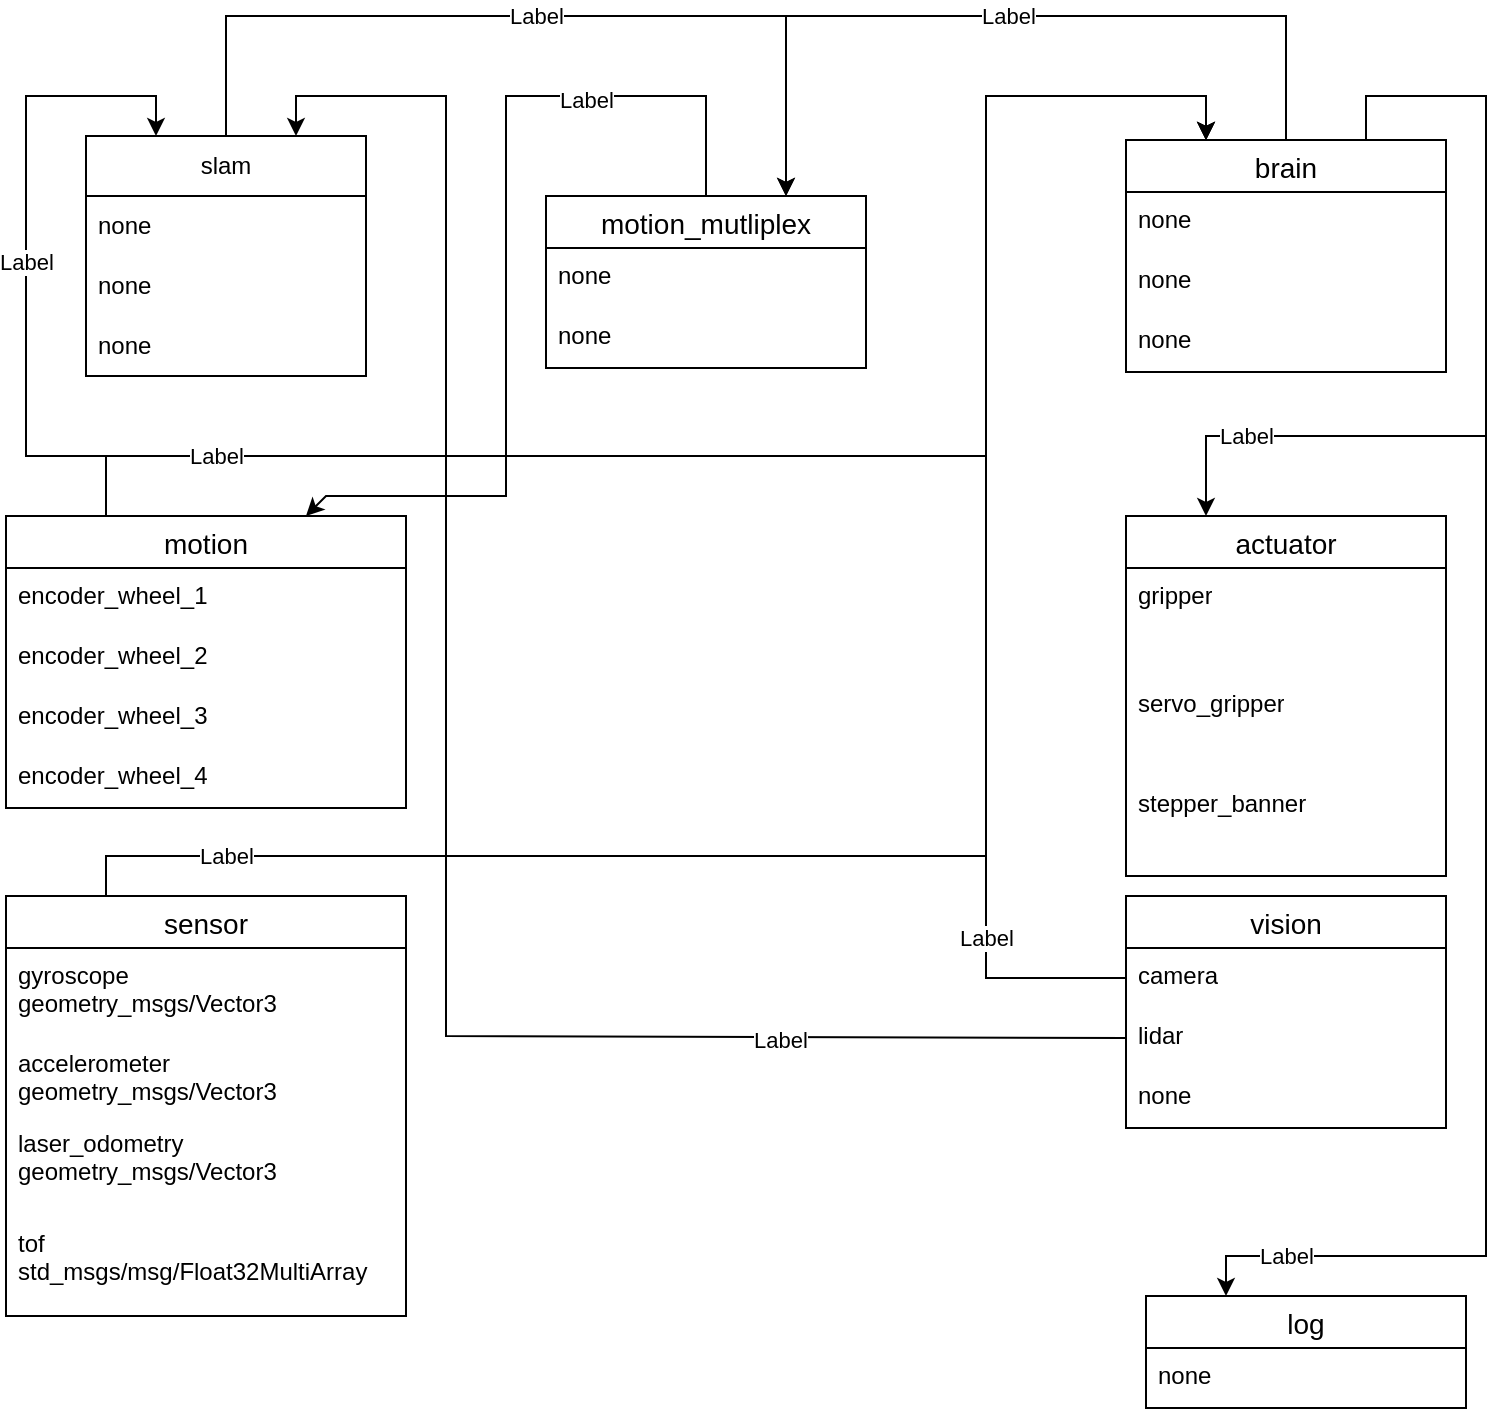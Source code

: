 <mxfile version="25.0.1">
  <diagram name="Page-1" id="0Wn39K2W7D7hkB4LfAyV">
    <mxGraphModel dx="1323" dy="1854" grid="1" gridSize="10" guides="1" tooltips="1" connect="1" arrows="1" fold="1" page="1" pageScale="1" pageWidth="827" pageHeight="1169" math="0" shadow="0">
      <root>
        <mxCell id="0" />
        <mxCell id="1" parent="0" />
        <mxCell id="BjPIitblOoQbs2joknER-1" value="actuator" style="swimlane;fontStyle=0;childLayout=stackLayout;horizontal=1;startSize=26;horizontalStack=0;resizeParent=1;resizeParentMax=0;resizeLast=0;collapsible=1;marginBottom=0;align=center;fontSize=14;" parent="1" vertex="1">
          <mxGeometry x="580" y="250" width="160" height="180" as="geometry" />
        </mxCell>
        <mxCell id="BjPIitblOoQbs2joknER-2" value="gripper" style="text;strokeColor=none;fillColor=none;spacingLeft=4;spacingRight=4;overflow=hidden;rotatable=0;points=[[0,0.5],[1,0.5]];portConstraint=eastwest;fontSize=12;whiteSpace=wrap;html=1;" parent="BjPIitblOoQbs2joknER-1" vertex="1">
          <mxGeometry y="26" width="160" height="54" as="geometry" />
        </mxCell>
        <mxCell id="BjPIitblOoQbs2joknER-4" value="servo_gripper" style="text;strokeColor=none;fillColor=none;spacingLeft=4;spacingRight=4;overflow=hidden;rotatable=0;points=[[0,0.5],[1,0.5]];portConstraint=eastwest;fontSize=12;whiteSpace=wrap;html=1;" parent="BjPIitblOoQbs2joknER-1" vertex="1">
          <mxGeometry y="80" width="160" height="50" as="geometry" />
        </mxCell>
        <mxCell id="BjPIitblOoQbs2joknER-3" value="stepper_banner" style="text;strokeColor=none;fillColor=none;spacingLeft=4;spacingRight=4;overflow=hidden;rotatable=0;points=[[0,0.5],[1,0.5]];portConstraint=eastwest;fontSize=12;whiteSpace=wrap;html=1;" parent="BjPIitblOoQbs2joknER-1" vertex="1">
          <mxGeometry y="130" width="160" height="50" as="geometry" />
        </mxCell>
        <mxCell id="BjPIitblOoQbs2joknER-5" value="vision" style="swimlane;fontStyle=0;childLayout=stackLayout;horizontal=1;startSize=26;horizontalStack=0;resizeParent=1;resizeParentMax=0;resizeLast=0;collapsible=1;marginBottom=0;align=center;fontSize=14;" parent="1" vertex="1">
          <mxGeometry x="580" y="440" width="160" height="116" as="geometry" />
        </mxCell>
        <mxCell id="BjPIitblOoQbs2joknER-6" value="camera" style="text;strokeColor=none;fillColor=none;spacingLeft=4;spacingRight=4;overflow=hidden;rotatable=0;points=[[0,0.5],[1,0.5]];portConstraint=eastwest;fontSize=12;whiteSpace=wrap;html=1;" parent="BjPIitblOoQbs2joknER-5" vertex="1">
          <mxGeometry y="26" width="160" height="30" as="geometry" />
        </mxCell>
        <mxCell id="BjPIitblOoQbs2joknER-7" value="lidar" style="text;strokeColor=none;fillColor=none;spacingLeft=4;spacingRight=4;overflow=hidden;rotatable=0;points=[[0,0.5],[1,0.5]];portConstraint=eastwest;fontSize=12;whiteSpace=wrap;html=1;" parent="BjPIitblOoQbs2joknER-5" vertex="1">
          <mxGeometry y="56" width="160" height="30" as="geometry" />
        </mxCell>
        <mxCell id="BjPIitblOoQbs2joknER-8" value="none" style="text;strokeColor=none;fillColor=none;spacingLeft=4;spacingRight=4;overflow=hidden;rotatable=0;points=[[0,0.5],[1,0.5]];portConstraint=eastwest;fontSize=12;whiteSpace=wrap;html=1;" parent="BjPIitblOoQbs2joknER-5" vertex="1">
          <mxGeometry y="86" width="160" height="30" as="geometry" />
        </mxCell>
        <mxCell id="BjPIitblOoQbs2joknER-9" value="sensor" style="swimlane;fontStyle=0;childLayout=stackLayout;horizontal=1;startSize=26;horizontalStack=0;resizeParent=1;resizeParentMax=0;resizeLast=0;collapsible=1;marginBottom=0;align=center;fontSize=14;" parent="1" vertex="1">
          <mxGeometry x="20" y="440" width="200" height="210" as="geometry" />
        </mxCell>
        <mxCell id="BjPIitblOoQbs2joknER-10" value="gyroscope&lt;br&gt;geometry_msgs/Vector3" style="text;strokeColor=none;fillColor=none;spacingLeft=4;spacingRight=4;overflow=hidden;rotatable=0;points=[[0,0.5],[1,0.5]];portConstraint=eastwest;fontSize=12;whiteSpace=wrap;html=1;" parent="BjPIitblOoQbs2joknER-9" vertex="1">
          <mxGeometry y="26" width="200" height="44" as="geometry" />
        </mxCell>
        <mxCell id="BjPIitblOoQbs2joknER-11" value="accelerometer&lt;div&gt;geometry_msgs/Vector3&lt;/div&gt;" style="text;strokeColor=none;fillColor=none;spacingLeft=4;spacingRight=4;overflow=hidden;rotatable=0;points=[[0,0.5],[1,0.5]];portConstraint=eastwest;fontSize=12;whiteSpace=wrap;html=1;" parent="BjPIitblOoQbs2joknER-9" vertex="1">
          <mxGeometry y="70" width="200" height="40" as="geometry" />
        </mxCell>
        <mxCell id="cg-evPHRQqjPG4EOtniu-33" value="laser_odometry&lt;div&gt;geometry_msgs/Vector3&lt;/div&gt;" style="text;strokeColor=none;fillColor=none;spacingLeft=4;spacingRight=4;overflow=hidden;rotatable=0;points=[[0,0.5],[1,0.5]];portConstraint=eastwest;fontSize=12;whiteSpace=wrap;html=1;" vertex="1" parent="BjPIitblOoQbs2joknER-9">
          <mxGeometry y="110" width="200" height="50" as="geometry" />
        </mxCell>
        <mxCell id="BjPIitblOoQbs2joknER-12" value="tof&lt;div&gt;std_msgs/msg/Float32MultiArray&lt;/div&gt;" style="text;strokeColor=none;fillColor=none;spacingLeft=4;spacingRight=4;overflow=hidden;rotatable=0;points=[[0,0.5],[1,0.5]];portConstraint=eastwest;fontSize=12;whiteSpace=wrap;html=1;" parent="BjPIitblOoQbs2joknER-9" vertex="1">
          <mxGeometry y="160" width="200" height="50" as="geometry" />
        </mxCell>
        <mxCell id="BjPIitblOoQbs2joknER-13" value="motion" style="swimlane;fontStyle=0;childLayout=stackLayout;horizontal=1;startSize=26;horizontalStack=0;resizeParent=1;resizeParentMax=0;resizeLast=0;collapsible=1;marginBottom=0;align=center;fontSize=14;" parent="1" vertex="1">
          <mxGeometry x="20" y="250" width="200" height="146" as="geometry">
            <mxRectangle x="60" y="250" width="80" height="30" as="alternateBounds" />
          </mxGeometry>
        </mxCell>
        <mxCell id="BjPIitblOoQbs2joknER-14" value="encoder_wheel_1" style="text;strokeColor=none;fillColor=none;spacingLeft=4;spacingRight=4;overflow=hidden;rotatable=0;points=[[0,0.5],[1,0.5]];portConstraint=eastwest;fontSize=12;whiteSpace=wrap;html=1;" parent="BjPIitblOoQbs2joknER-13" vertex="1">
          <mxGeometry y="26" width="200" height="30" as="geometry" />
        </mxCell>
        <mxCell id="BjPIitblOoQbs2joknER-15" value="encoder_wheel_2" style="text;strokeColor=none;fillColor=none;spacingLeft=4;spacingRight=4;overflow=hidden;rotatable=0;points=[[0,0.5],[1,0.5]];portConstraint=eastwest;fontSize=12;whiteSpace=wrap;html=1;" parent="BjPIitblOoQbs2joknER-13" vertex="1">
          <mxGeometry y="56" width="200" height="30" as="geometry" />
        </mxCell>
        <mxCell id="BjPIitblOoQbs2joknER-16" value="encoder_wheel_3" style="text;strokeColor=none;fillColor=none;spacingLeft=4;spacingRight=4;overflow=hidden;rotatable=0;points=[[0,0.5],[1,0.5]];portConstraint=eastwest;fontSize=12;whiteSpace=wrap;html=1;" parent="BjPIitblOoQbs2joknER-13" vertex="1">
          <mxGeometry y="86" width="200" height="30" as="geometry" />
        </mxCell>
        <mxCell id="Kxleunf80NMEaMrHjAYK-1" value="encoder_wheel_4" style="text;strokeColor=none;fillColor=none;spacingLeft=4;spacingRight=4;overflow=hidden;rotatable=0;points=[[0,0.5],[1,0.5]];portConstraint=eastwest;fontSize=12;whiteSpace=wrap;html=1;" parent="BjPIitblOoQbs2joknER-13" vertex="1">
          <mxGeometry y="116" width="200" height="30" as="geometry" />
        </mxCell>
        <mxCell id="BjPIitblOoQbs2joknER-17" value="brain" style="swimlane;fontStyle=0;childLayout=stackLayout;horizontal=1;startSize=26;horizontalStack=0;resizeParent=1;resizeParentMax=0;resizeLast=0;collapsible=1;marginBottom=0;align=center;fontSize=14;" parent="1" vertex="1">
          <mxGeometry x="580" y="62" width="160" height="116" as="geometry" />
        </mxCell>
        <mxCell id="BjPIitblOoQbs2joknER-18" value="none" style="text;strokeColor=none;fillColor=none;spacingLeft=4;spacingRight=4;overflow=hidden;rotatable=0;points=[[0,0.5],[1,0.5]];portConstraint=eastwest;fontSize=12;whiteSpace=wrap;html=1;" parent="BjPIitblOoQbs2joknER-17" vertex="1">
          <mxGeometry y="26" width="160" height="30" as="geometry" />
        </mxCell>
        <mxCell id="BjPIitblOoQbs2joknER-19" value="none" style="text;strokeColor=none;fillColor=none;spacingLeft=4;spacingRight=4;overflow=hidden;rotatable=0;points=[[0,0.5],[1,0.5]];portConstraint=eastwest;fontSize=12;whiteSpace=wrap;html=1;" parent="BjPIitblOoQbs2joknER-17" vertex="1">
          <mxGeometry y="56" width="160" height="30" as="geometry" />
        </mxCell>
        <mxCell id="BjPIitblOoQbs2joknER-20" value="none" style="text;strokeColor=none;fillColor=none;spacingLeft=4;spacingRight=4;overflow=hidden;rotatable=0;points=[[0,0.5],[1,0.5]];portConstraint=eastwest;fontSize=12;whiteSpace=wrap;html=1;" parent="BjPIitblOoQbs2joknER-17" vertex="1">
          <mxGeometry y="86" width="160" height="30" as="geometry" />
        </mxCell>
        <mxCell id="Kxleunf80NMEaMrHjAYK-2" value="slam" style="swimlane;fontStyle=0;childLayout=stackLayout;horizontal=1;startSize=30;horizontalStack=0;resizeParent=1;resizeParentMax=0;resizeLast=0;collapsible=1;marginBottom=0;whiteSpace=wrap;html=1;" parent="1" vertex="1">
          <mxGeometry x="60" y="60" width="140" height="120" as="geometry" />
        </mxCell>
        <mxCell id="Kxleunf80NMEaMrHjAYK-3" value="none" style="text;strokeColor=none;fillColor=none;align=left;verticalAlign=middle;spacingLeft=4;spacingRight=4;overflow=hidden;points=[[0,0.5],[1,0.5]];portConstraint=eastwest;rotatable=0;whiteSpace=wrap;html=1;" parent="Kxleunf80NMEaMrHjAYK-2" vertex="1">
          <mxGeometry y="30" width="140" height="30" as="geometry" />
        </mxCell>
        <mxCell id="Kxleunf80NMEaMrHjAYK-4" value="none" style="text;strokeColor=none;fillColor=none;align=left;verticalAlign=middle;spacingLeft=4;spacingRight=4;overflow=hidden;points=[[0,0.5],[1,0.5]];portConstraint=eastwest;rotatable=0;whiteSpace=wrap;html=1;" parent="Kxleunf80NMEaMrHjAYK-2" vertex="1">
          <mxGeometry y="60" width="140" height="30" as="geometry" />
        </mxCell>
        <mxCell id="Kxleunf80NMEaMrHjAYK-5" value="none" style="text;strokeColor=none;fillColor=none;align=left;verticalAlign=middle;spacingLeft=4;spacingRight=4;overflow=hidden;points=[[0,0.5],[1,0.5]];portConstraint=eastwest;rotatable=0;whiteSpace=wrap;html=1;" parent="Kxleunf80NMEaMrHjAYK-2" vertex="1">
          <mxGeometry y="90" width="140" height="30" as="geometry" />
        </mxCell>
        <mxCell id="cg-evPHRQqjPG4EOtniu-2" value="" style="endArrow=classic;html=1;rounded=0;exitX=0.25;exitY=0;exitDx=0;exitDy=0;entryX=0.25;entryY=0;entryDx=0;entryDy=0;" edge="1" parent="1" source="BjPIitblOoQbs2joknER-13" target="Kxleunf80NMEaMrHjAYK-2">
          <mxGeometry relative="1" as="geometry">
            <mxPoint x="360" y="290" as="sourcePoint" />
            <mxPoint x="460" y="290" as="targetPoint" />
            <Array as="points">
              <mxPoint x="70" y="220" />
              <mxPoint x="30" y="220" />
              <mxPoint x="30" y="40" />
              <mxPoint x="95" y="40" />
            </Array>
          </mxGeometry>
        </mxCell>
        <mxCell id="cg-evPHRQqjPG4EOtniu-3" value="Label" style="edgeLabel;resizable=0;html=1;;align=center;verticalAlign=middle;" connectable="0" vertex="1" parent="cg-evPHRQqjPG4EOtniu-2">
          <mxGeometry relative="1" as="geometry" />
        </mxCell>
        <mxCell id="cg-evPHRQqjPG4EOtniu-4" value="" style="endArrow=classic;html=1;rounded=0;exitX=0;exitY=0.5;exitDx=0;exitDy=0;entryX=0.75;entryY=0;entryDx=0;entryDy=0;" edge="1" parent="1" source="BjPIitblOoQbs2joknER-7" target="Kxleunf80NMEaMrHjAYK-2">
          <mxGeometry relative="1" as="geometry">
            <mxPoint x="430" y="307.5" as="sourcePoint" />
            <mxPoint x="120" y="40" as="targetPoint" />
            <Array as="points">
              <mxPoint x="240" y="510" />
              <mxPoint x="240" y="40" />
              <mxPoint x="165" y="40" />
            </Array>
          </mxGeometry>
        </mxCell>
        <mxCell id="cg-evPHRQqjPG4EOtniu-5" value="Label" style="edgeLabel;resizable=0;html=1;;align=center;verticalAlign=middle;" connectable="0" vertex="1" parent="cg-evPHRQqjPG4EOtniu-4">
          <mxGeometry relative="1" as="geometry">
            <mxPoint x="167" y="114" as="offset" />
          </mxGeometry>
        </mxCell>
        <mxCell id="cg-evPHRQqjPG4EOtniu-6" value="" style="endArrow=classic;html=1;rounded=0;entryX=0.25;entryY=0;entryDx=0;entryDy=0;exitX=0.25;exitY=0;exitDx=0;exitDy=0;" edge="1" parent="1" source="BjPIitblOoQbs2joknER-9" target="BjPIitblOoQbs2joknER-17">
          <mxGeometry relative="1" as="geometry">
            <mxPoint x="220" y="490" as="sourcePoint" />
            <mxPoint x="320" y="490" as="targetPoint" />
            <Array as="points">
              <mxPoint x="70" y="420" />
              <mxPoint x="510" y="420" />
              <mxPoint x="510" y="40" />
              <mxPoint x="620" y="40" />
            </Array>
          </mxGeometry>
        </mxCell>
        <mxCell id="cg-evPHRQqjPG4EOtniu-7" value="Label" style="edgeLabel;resizable=0;html=1;;align=center;verticalAlign=middle;" connectable="0" vertex="1" parent="cg-evPHRQqjPG4EOtniu-6">
          <mxGeometry relative="1" as="geometry">
            <mxPoint x="-380" y="26" as="offset" />
          </mxGeometry>
        </mxCell>
        <mxCell id="cg-evPHRQqjPG4EOtniu-8" value="" style="endArrow=classic;html=1;rounded=0;exitX=0.75;exitY=0;exitDx=0;exitDy=0;entryX=0.25;entryY=0;entryDx=0;entryDy=0;" edge="1" parent="1" source="BjPIitblOoQbs2joknER-17" target="BjPIitblOoQbs2joknER-1">
          <mxGeometry relative="1" as="geometry">
            <mxPoint x="490" y="60" as="sourcePoint" />
            <mxPoint x="460" y="310" as="targetPoint" />
            <Array as="points">
              <mxPoint x="700" y="40" />
              <mxPoint x="760" y="40" />
              <mxPoint x="760" y="210" />
              <mxPoint x="620" y="210" />
            </Array>
          </mxGeometry>
        </mxCell>
        <mxCell id="cg-evPHRQqjPG4EOtniu-9" value="Label" style="edgeLabel;resizable=0;html=1;;align=center;verticalAlign=middle;" connectable="0" vertex="1" parent="cg-evPHRQqjPG4EOtniu-8">
          <mxGeometry relative="1" as="geometry">
            <mxPoint x="-120" y="36" as="offset" />
          </mxGeometry>
        </mxCell>
        <mxCell id="cg-evPHRQqjPG4EOtniu-10" value="" style="endArrow=classic;html=1;rounded=0;exitX=0;exitY=0.5;exitDx=0;exitDy=0;entryX=0.25;entryY=0;entryDx=0;entryDy=0;" edge="1" parent="1" source="BjPIitblOoQbs2joknER-6" target="BjPIitblOoQbs2joknER-17">
          <mxGeometry relative="1" as="geometry">
            <mxPoint x="460" y="420" as="sourcePoint" />
            <mxPoint x="500" y="30" as="targetPoint" />
            <Array as="points">
              <mxPoint x="510" y="481" />
              <mxPoint x="510" y="40" />
              <mxPoint x="620" y="40" />
            </Array>
          </mxGeometry>
        </mxCell>
        <mxCell id="cg-evPHRQqjPG4EOtniu-11" value="Label" style="edgeLabel;resizable=0;html=1;;align=center;verticalAlign=middle;" connectable="0" vertex="1" parent="cg-evPHRQqjPG4EOtniu-10">
          <mxGeometry relative="1" as="geometry">
            <mxPoint y="231" as="offset" />
          </mxGeometry>
        </mxCell>
        <mxCell id="cg-evPHRQqjPG4EOtniu-15" value="motion_mutliplex" style="swimlane;fontStyle=0;childLayout=stackLayout;horizontal=1;startSize=26;horizontalStack=0;resizeParent=1;resizeParentMax=0;resizeLast=0;collapsible=1;marginBottom=0;align=center;fontSize=14;" vertex="1" parent="1">
          <mxGeometry x="290" y="90" width="160" height="86" as="geometry" />
        </mxCell>
        <mxCell id="cg-evPHRQqjPG4EOtniu-16" value="none" style="text;strokeColor=none;fillColor=none;spacingLeft=4;spacingRight=4;overflow=hidden;rotatable=0;points=[[0,0.5],[1,0.5]];portConstraint=eastwest;fontSize=12;whiteSpace=wrap;html=1;" vertex="1" parent="cg-evPHRQqjPG4EOtniu-15">
          <mxGeometry y="26" width="160" height="30" as="geometry" />
        </mxCell>
        <mxCell id="cg-evPHRQqjPG4EOtniu-17" value="none" style="text;strokeColor=none;fillColor=none;spacingLeft=4;spacingRight=4;overflow=hidden;rotatable=0;points=[[0,0.5],[1,0.5]];portConstraint=eastwest;fontSize=12;whiteSpace=wrap;html=1;" vertex="1" parent="cg-evPHRQqjPG4EOtniu-15">
          <mxGeometry y="56" width="160" height="30" as="geometry" />
        </mxCell>
        <mxCell id="cg-evPHRQqjPG4EOtniu-19" value="" style="endArrow=classic;html=1;rounded=0;exitX=0.5;exitY=0;exitDx=0;exitDy=0;entryX=0.75;entryY=0;entryDx=0;entryDy=0;" edge="1" parent="1" source="BjPIitblOoQbs2joknER-17" target="cg-evPHRQqjPG4EOtniu-15">
          <mxGeometry relative="1" as="geometry">
            <mxPoint x="360" y="310" as="sourcePoint" />
            <mxPoint x="460" y="310" as="targetPoint" />
            <Array as="points">
              <mxPoint x="660" />
              <mxPoint x="410" />
            </Array>
          </mxGeometry>
        </mxCell>
        <mxCell id="cg-evPHRQqjPG4EOtniu-20" value="Label" style="edgeLabel;resizable=0;html=1;;align=center;verticalAlign=middle;" connectable="0" vertex="1" parent="cg-evPHRQqjPG4EOtniu-19">
          <mxGeometry relative="1" as="geometry" />
        </mxCell>
        <mxCell id="cg-evPHRQqjPG4EOtniu-21" value="" style="endArrow=classic;html=1;rounded=0;exitX=0.5;exitY=0;exitDx=0;exitDy=0;entryX=0.75;entryY=0;entryDx=0;entryDy=0;" edge="1" parent="1" source="Kxleunf80NMEaMrHjAYK-2" target="cg-evPHRQqjPG4EOtniu-15">
          <mxGeometry relative="1" as="geometry">
            <mxPoint x="360" y="210" as="sourcePoint" />
            <mxPoint x="460" y="210" as="targetPoint" />
            <Array as="points">
              <mxPoint x="130" />
              <mxPoint x="280" />
              <mxPoint x="410" />
            </Array>
          </mxGeometry>
        </mxCell>
        <mxCell id="cg-evPHRQqjPG4EOtniu-22" value="Label" style="edgeLabel;resizable=0;html=1;;align=center;verticalAlign=middle;" connectable="0" vertex="1" parent="cg-evPHRQqjPG4EOtniu-21">
          <mxGeometry relative="1" as="geometry" />
        </mxCell>
        <mxCell id="cg-evPHRQqjPG4EOtniu-23" value="" style="endArrow=classic;html=1;rounded=0;exitX=0.25;exitY=0;exitDx=0;exitDy=0;entryX=0.25;entryY=0;entryDx=0;entryDy=0;" edge="1" parent="1" source="BjPIitblOoQbs2joknER-13" target="BjPIitblOoQbs2joknER-17">
          <mxGeometry relative="1" as="geometry">
            <mxPoint x="360" y="210" as="sourcePoint" />
            <mxPoint x="460" y="210" as="targetPoint" />
            <Array as="points">
              <mxPoint x="70" y="220" />
              <mxPoint x="140" y="220" />
              <mxPoint x="360" y="220" />
              <mxPoint x="200" y="220" />
              <mxPoint x="180" y="220" />
              <mxPoint x="510" y="220" />
              <mxPoint x="510" y="40" />
              <mxPoint x="620" y="40" />
            </Array>
          </mxGeometry>
        </mxCell>
        <mxCell id="cg-evPHRQqjPG4EOtniu-24" value="Label" style="edgeLabel;resizable=0;html=1;;align=center;verticalAlign=middle;" connectable="0" vertex="1" parent="cg-evPHRQqjPG4EOtniu-23">
          <mxGeometry relative="1" as="geometry">
            <mxPoint x="-126" as="offset" />
          </mxGeometry>
        </mxCell>
        <mxCell id="cg-evPHRQqjPG4EOtniu-25" value="" style="endArrow=classic;html=1;rounded=0;exitX=0.5;exitY=0;exitDx=0;exitDy=0;entryX=0.75;entryY=0;entryDx=0;entryDy=0;" edge="1" parent="1" source="cg-evPHRQqjPG4EOtniu-15" target="BjPIitblOoQbs2joknER-13">
          <mxGeometry relative="1" as="geometry">
            <mxPoint x="360" y="210" as="sourcePoint" />
            <mxPoint x="460" y="210" as="targetPoint" />
            <Array as="points">
              <mxPoint x="370" y="40" />
              <mxPoint x="270" y="40" />
              <mxPoint x="270" y="240" />
              <mxPoint x="230" y="240" />
              <mxPoint x="180" y="240" />
            </Array>
          </mxGeometry>
        </mxCell>
        <mxCell id="cg-evPHRQqjPG4EOtniu-26" value="Label" style="edgeLabel;resizable=0;html=1;;align=center;verticalAlign=middle;" connectable="0" vertex="1" parent="cg-evPHRQqjPG4EOtniu-25">
          <mxGeometry relative="1" as="geometry">
            <mxPoint x="40" y="-75" as="offset" />
          </mxGeometry>
        </mxCell>
        <mxCell id="cg-evPHRQqjPG4EOtniu-27" value="log" style="swimlane;fontStyle=0;childLayout=stackLayout;horizontal=1;startSize=26;horizontalStack=0;resizeParent=1;resizeParentMax=0;resizeLast=0;collapsible=1;marginBottom=0;align=center;fontSize=14;" vertex="1" parent="1">
          <mxGeometry x="590" y="640" width="160" height="56" as="geometry" />
        </mxCell>
        <mxCell id="cg-evPHRQqjPG4EOtniu-30" value="none" style="text;strokeColor=none;fillColor=none;spacingLeft=4;spacingRight=4;overflow=hidden;rotatable=0;points=[[0,0.5],[1,0.5]];portConstraint=eastwest;fontSize=12;whiteSpace=wrap;html=1;" vertex="1" parent="cg-evPHRQqjPG4EOtniu-27">
          <mxGeometry y="26" width="160" height="30" as="geometry" />
        </mxCell>
        <mxCell id="cg-evPHRQqjPG4EOtniu-31" value="" style="endArrow=classic;html=1;rounded=0;exitX=0.75;exitY=0;exitDx=0;exitDy=0;entryX=0.25;entryY=0;entryDx=0;entryDy=0;" edge="1" parent="1" source="BjPIitblOoQbs2joknER-17" target="cg-evPHRQqjPG4EOtniu-27">
          <mxGeometry relative="1" as="geometry">
            <mxPoint x="340" y="270" as="sourcePoint" />
            <mxPoint x="440" y="270" as="targetPoint" />
            <Array as="points">
              <mxPoint x="700" y="40" />
              <mxPoint x="760" y="40" />
              <mxPoint x="760" y="210" />
              <mxPoint x="760" y="620" />
              <mxPoint x="630" y="620" />
            </Array>
          </mxGeometry>
        </mxCell>
        <mxCell id="cg-evPHRQqjPG4EOtniu-32" value="Label" style="edgeLabel;resizable=0;html=1;;align=center;verticalAlign=middle;" connectable="0" vertex="1" parent="cg-evPHRQqjPG4EOtniu-31">
          <mxGeometry relative="1" as="geometry">
            <mxPoint x="-100" y="256" as="offset" />
          </mxGeometry>
        </mxCell>
      </root>
    </mxGraphModel>
  </diagram>
</mxfile>
